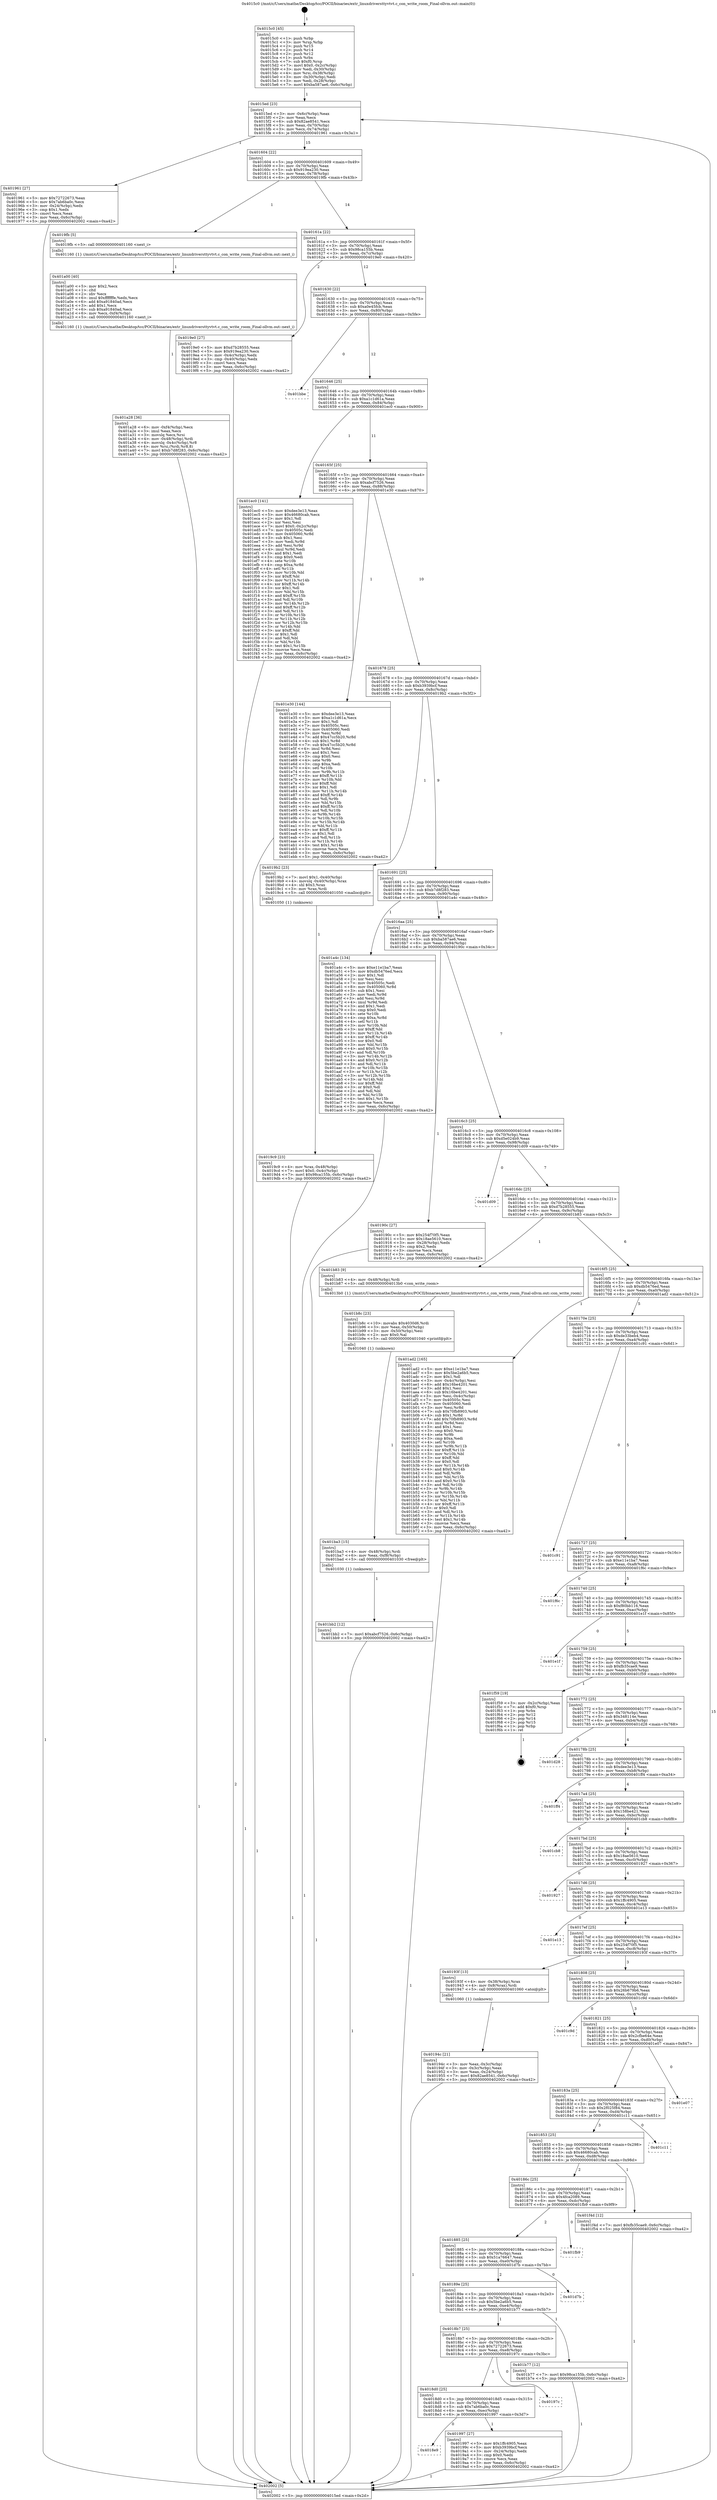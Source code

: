 digraph "0x4015c0" {
  label = "0x4015c0 (/mnt/c/Users/mathe/Desktop/tcc/POCII/binaries/extr_linuxdriversttyvtvt.c_con_write_room_Final-ollvm.out::main(0))"
  labelloc = "t"
  node[shape=record]

  Entry [label="",width=0.3,height=0.3,shape=circle,fillcolor=black,style=filled]
  "0x4015ed" [label="{
     0x4015ed [23]\l
     | [instrs]\l
     &nbsp;&nbsp;0x4015ed \<+3\>: mov -0x6c(%rbp),%eax\l
     &nbsp;&nbsp;0x4015f0 \<+2\>: mov %eax,%ecx\l
     &nbsp;&nbsp;0x4015f2 \<+6\>: sub $0x82ae8541,%ecx\l
     &nbsp;&nbsp;0x4015f8 \<+3\>: mov %eax,-0x70(%rbp)\l
     &nbsp;&nbsp;0x4015fb \<+3\>: mov %ecx,-0x74(%rbp)\l
     &nbsp;&nbsp;0x4015fe \<+6\>: je 0000000000401961 \<main+0x3a1\>\l
  }"]
  "0x401961" [label="{
     0x401961 [27]\l
     | [instrs]\l
     &nbsp;&nbsp;0x401961 \<+5\>: mov $0x72722673,%eax\l
     &nbsp;&nbsp;0x401966 \<+5\>: mov $0x7ab6ba0c,%ecx\l
     &nbsp;&nbsp;0x40196b \<+3\>: mov -0x24(%rbp),%edx\l
     &nbsp;&nbsp;0x40196e \<+3\>: cmp $0x1,%edx\l
     &nbsp;&nbsp;0x401971 \<+3\>: cmovl %ecx,%eax\l
     &nbsp;&nbsp;0x401974 \<+3\>: mov %eax,-0x6c(%rbp)\l
     &nbsp;&nbsp;0x401977 \<+5\>: jmp 0000000000402002 \<main+0xa42\>\l
  }"]
  "0x401604" [label="{
     0x401604 [22]\l
     | [instrs]\l
     &nbsp;&nbsp;0x401604 \<+5\>: jmp 0000000000401609 \<main+0x49\>\l
     &nbsp;&nbsp;0x401609 \<+3\>: mov -0x70(%rbp),%eax\l
     &nbsp;&nbsp;0x40160c \<+5\>: sub $0x919ea230,%eax\l
     &nbsp;&nbsp;0x401611 \<+3\>: mov %eax,-0x78(%rbp)\l
     &nbsp;&nbsp;0x401614 \<+6\>: je 00000000004019fb \<main+0x43b\>\l
  }"]
  Exit [label="",width=0.3,height=0.3,shape=circle,fillcolor=black,style=filled,peripheries=2]
  "0x4019fb" [label="{
     0x4019fb [5]\l
     | [instrs]\l
     &nbsp;&nbsp;0x4019fb \<+5\>: call 0000000000401160 \<next_i\>\l
     | [calls]\l
     &nbsp;&nbsp;0x401160 \{1\} (/mnt/c/Users/mathe/Desktop/tcc/POCII/binaries/extr_linuxdriversttyvtvt.c_con_write_room_Final-ollvm.out::next_i)\l
  }"]
  "0x40161a" [label="{
     0x40161a [22]\l
     | [instrs]\l
     &nbsp;&nbsp;0x40161a \<+5\>: jmp 000000000040161f \<main+0x5f\>\l
     &nbsp;&nbsp;0x40161f \<+3\>: mov -0x70(%rbp),%eax\l
     &nbsp;&nbsp;0x401622 \<+5\>: sub $0x98ca155b,%eax\l
     &nbsp;&nbsp;0x401627 \<+3\>: mov %eax,-0x7c(%rbp)\l
     &nbsp;&nbsp;0x40162a \<+6\>: je 00000000004019e0 \<main+0x420\>\l
  }"]
  "0x401bb2" [label="{
     0x401bb2 [12]\l
     | [instrs]\l
     &nbsp;&nbsp;0x401bb2 \<+7\>: movl $0xabcf7526,-0x6c(%rbp)\l
     &nbsp;&nbsp;0x401bb9 \<+5\>: jmp 0000000000402002 \<main+0xa42\>\l
  }"]
  "0x4019e0" [label="{
     0x4019e0 [27]\l
     | [instrs]\l
     &nbsp;&nbsp;0x4019e0 \<+5\>: mov $0xd7b28555,%eax\l
     &nbsp;&nbsp;0x4019e5 \<+5\>: mov $0x919ea230,%ecx\l
     &nbsp;&nbsp;0x4019ea \<+3\>: mov -0x4c(%rbp),%edx\l
     &nbsp;&nbsp;0x4019ed \<+3\>: cmp -0x40(%rbp),%edx\l
     &nbsp;&nbsp;0x4019f0 \<+3\>: cmovl %ecx,%eax\l
     &nbsp;&nbsp;0x4019f3 \<+3\>: mov %eax,-0x6c(%rbp)\l
     &nbsp;&nbsp;0x4019f6 \<+5\>: jmp 0000000000402002 \<main+0xa42\>\l
  }"]
  "0x401630" [label="{
     0x401630 [22]\l
     | [instrs]\l
     &nbsp;&nbsp;0x401630 \<+5\>: jmp 0000000000401635 \<main+0x75\>\l
     &nbsp;&nbsp;0x401635 \<+3\>: mov -0x70(%rbp),%eax\l
     &nbsp;&nbsp;0x401638 \<+5\>: sub $0xa0e45fcb,%eax\l
     &nbsp;&nbsp;0x40163d \<+3\>: mov %eax,-0x80(%rbp)\l
     &nbsp;&nbsp;0x401640 \<+6\>: je 0000000000401bbe \<main+0x5fe\>\l
  }"]
  "0x401ba3" [label="{
     0x401ba3 [15]\l
     | [instrs]\l
     &nbsp;&nbsp;0x401ba3 \<+4\>: mov -0x48(%rbp),%rdi\l
     &nbsp;&nbsp;0x401ba7 \<+6\>: mov %eax,-0xf8(%rbp)\l
     &nbsp;&nbsp;0x401bad \<+5\>: call 0000000000401030 \<free@plt\>\l
     | [calls]\l
     &nbsp;&nbsp;0x401030 \{1\} (unknown)\l
  }"]
  "0x401bbe" [label="{
     0x401bbe\l
  }", style=dashed]
  "0x401646" [label="{
     0x401646 [25]\l
     | [instrs]\l
     &nbsp;&nbsp;0x401646 \<+5\>: jmp 000000000040164b \<main+0x8b\>\l
     &nbsp;&nbsp;0x40164b \<+3\>: mov -0x70(%rbp),%eax\l
     &nbsp;&nbsp;0x40164e \<+5\>: sub $0xa1c1d61a,%eax\l
     &nbsp;&nbsp;0x401653 \<+6\>: mov %eax,-0x84(%rbp)\l
     &nbsp;&nbsp;0x401659 \<+6\>: je 0000000000401ec0 \<main+0x900\>\l
  }"]
  "0x401b8c" [label="{
     0x401b8c [23]\l
     | [instrs]\l
     &nbsp;&nbsp;0x401b8c \<+10\>: movabs $0x4030d6,%rdi\l
     &nbsp;&nbsp;0x401b96 \<+3\>: mov %eax,-0x50(%rbp)\l
     &nbsp;&nbsp;0x401b99 \<+3\>: mov -0x50(%rbp),%esi\l
     &nbsp;&nbsp;0x401b9c \<+2\>: mov $0x0,%al\l
     &nbsp;&nbsp;0x401b9e \<+5\>: call 0000000000401040 \<printf@plt\>\l
     | [calls]\l
     &nbsp;&nbsp;0x401040 \{1\} (unknown)\l
  }"]
  "0x401ec0" [label="{
     0x401ec0 [141]\l
     | [instrs]\l
     &nbsp;&nbsp;0x401ec0 \<+5\>: mov $0xdee3e13,%eax\l
     &nbsp;&nbsp;0x401ec5 \<+5\>: mov $0x46680cab,%ecx\l
     &nbsp;&nbsp;0x401eca \<+2\>: mov $0x1,%dl\l
     &nbsp;&nbsp;0x401ecc \<+2\>: xor %esi,%esi\l
     &nbsp;&nbsp;0x401ece \<+7\>: movl $0x0,-0x2c(%rbp)\l
     &nbsp;&nbsp;0x401ed5 \<+7\>: mov 0x40505c,%edi\l
     &nbsp;&nbsp;0x401edc \<+8\>: mov 0x405060,%r8d\l
     &nbsp;&nbsp;0x401ee4 \<+3\>: sub $0x1,%esi\l
     &nbsp;&nbsp;0x401ee7 \<+3\>: mov %edi,%r9d\l
     &nbsp;&nbsp;0x401eea \<+3\>: add %esi,%r9d\l
     &nbsp;&nbsp;0x401eed \<+4\>: imul %r9d,%edi\l
     &nbsp;&nbsp;0x401ef1 \<+3\>: and $0x1,%edi\l
     &nbsp;&nbsp;0x401ef4 \<+3\>: cmp $0x0,%edi\l
     &nbsp;&nbsp;0x401ef7 \<+4\>: sete %r10b\l
     &nbsp;&nbsp;0x401efb \<+4\>: cmp $0xa,%r8d\l
     &nbsp;&nbsp;0x401eff \<+4\>: setl %r11b\l
     &nbsp;&nbsp;0x401f03 \<+3\>: mov %r10b,%bl\l
     &nbsp;&nbsp;0x401f06 \<+3\>: xor $0xff,%bl\l
     &nbsp;&nbsp;0x401f09 \<+3\>: mov %r11b,%r14b\l
     &nbsp;&nbsp;0x401f0c \<+4\>: xor $0xff,%r14b\l
     &nbsp;&nbsp;0x401f10 \<+3\>: xor $0x1,%dl\l
     &nbsp;&nbsp;0x401f13 \<+3\>: mov %bl,%r15b\l
     &nbsp;&nbsp;0x401f16 \<+4\>: and $0xff,%r15b\l
     &nbsp;&nbsp;0x401f1a \<+3\>: and %dl,%r10b\l
     &nbsp;&nbsp;0x401f1d \<+3\>: mov %r14b,%r12b\l
     &nbsp;&nbsp;0x401f20 \<+4\>: and $0xff,%r12b\l
     &nbsp;&nbsp;0x401f24 \<+3\>: and %dl,%r11b\l
     &nbsp;&nbsp;0x401f27 \<+3\>: or %r10b,%r15b\l
     &nbsp;&nbsp;0x401f2a \<+3\>: or %r11b,%r12b\l
     &nbsp;&nbsp;0x401f2d \<+3\>: xor %r12b,%r15b\l
     &nbsp;&nbsp;0x401f30 \<+3\>: or %r14b,%bl\l
     &nbsp;&nbsp;0x401f33 \<+3\>: xor $0xff,%bl\l
     &nbsp;&nbsp;0x401f36 \<+3\>: or $0x1,%dl\l
     &nbsp;&nbsp;0x401f39 \<+2\>: and %dl,%bl\l
     &nbsp;&nbsp;0x401f3b \<+3\>: or %bl,%r15b\l
     &nbsp;&nbsp;0x401f3e \<+4\>: test $0x1,%r15b\l
     &nbsp;&nbsp;0x401f42 \<+3\>: cmovne %ecx,%eax\l
     &nbsp;&nbsp;0x401f45 \<+3\>: mov %eax,-0x6c(%rbp)\l
     &nbsp;&nbsp;0x401f48 \<+5\>: jmp 0000000000402002 \<main+0xa42\>\l
  }"]
  "0x40165f" [label="{
     0x40165f [25]\l
     | [instrs]\l
     &nbsp;&nbsp;0x40165f \<+5\>: jmp 0000000000401664 \<main+0xa4\>\l
     &nbsp;&nbsp;0x401664 \<+3\>: mov -0x70(%rbp),%eax\l
     &nbsp;&nbsp;0x401667 \<+5\>: sub $0xabcf7526,%eax\l
     &nbsp;&nbsp;0x40166c \<+6\>: mov %eax,-0x88(%rbp)\l
     &nbsp;&nbsp;0x401672 \<+6\>: je 0000000000401e30 \<main+0x870\>\l
  }"]
  "0x401a28" [label="{
     0x401a28 [36]\l
     | [instrs]\l
     &nbsp;&nbsp;0x401a28 \<+6\>: mov -0xf4(%rbp),%ecx\l
     &nbsp;&nbsp;0x401a2e \<+3\>: imul %eax,%ecx\l
     &nbsp;&nbsp;0x401a31 \<+3\>: movslq %ecx,%rsi\l
     &nbsp;&nbsp;0x401a34 \<+4\>: mov -0x48(%rbp),%rdi\l
     &nbsp;&nbsp;0x401a38 \<+4\>: movslq -0x4c(%rbp),%r8\l
     &nbsp;&nbsp;0x401a3c \<+4\>: mov %rsi,(%rdi,%r8,8)\l
     &nbsp;&nbsp;0x401a40 \<+7\>: movl $0xb7d8f283,-0x6c(%rbp)\l
     &nbsp;&nbsp;0x401a47 \<+5\>: jmp 0000000000402002 \<main+0xa42\>\l
  }"]
  "0x401e30" [label="{
     0x401e30 [144]\l
     | [instrs]\l
     &nbsp;&nbsp;0x401e30 \<+5\>: mov $0xdee3e13,%eax\l
     &nbsp;&nbsp;0x401e35 \<+5\>: mov $0xa1c1d61a,%ecx\l
     &nbsp;&nbsp;0x401e3a \<+2\>: mov $0x1,%dl\l
     &nbsp;&nbsp;0x401e3c \<+7\>: mov 0x40505c,%esi\l
     &nbsp;&nbsp;0x401e43 \<+7\>: mov 0x405060,%edi\l
     &nbsp;&nbsp;0x401e4a \<+3\>: mov %esi,%r8d\l
     &nbsp;&nbsp;0x401e4d \<+7\>: add $0x47cc5b20,%r8d\l
     &nbsp;&nbsp;0x401e54 \<+4\>: sub $0x1,%r8d\l
     &nbsp;&nbsp;0x401e58 \<+7\>: sub $0x47cc5b20,%r8d\l
     &nbsp;&nbsp;0x401e5f \<+4\>: imul %r8d,%esi\l
     &nbsp;&nbsp;0x401e63 \<+3\>: and $0x1,%esi\l
     &nbsp;&nbsp;0x401e66 \<+3\>: cmp $0x0,%esi\l
     &nbsp;&nbsp;0x401e69 \<+4\>: sete %r9b\l
     &nbsp;&nbsp;0x401e6d \<+3\>: cmp $0xa,%edi\l
     &nbsp;&nbsp;0x401e70 \<+4\>: setl %r10b\l
     &nbsp;&nbsp;0x401e74 \<+3\>: mov %r9b,%r11b\l
     &nbsp;&nbsp;0x401e77 \<+4\>: xor $0xff,%r11b\l
     &nbsp;&nbsp;0x401e7b \<+3\>: mov %r10b,%bl\l
     &nbsp;&nbsp;0x401e7e \<+3\>: xor $0xff,%bl\l
     &nbsp;&nbsp;0x401e81 \<+3\>: xor $0x1,%dl\l
     &nbsp;&nbsp;0x401e84 \<+3\>: mov %r11b,%r14b\l
     &nbsp;&nbsp;0x401e87 \<+4\>: and $0xff,%r14b\l
     &nbsp;&nbsp;0x401e8b \<+3\>: and %dl,%r9b\l
     &nbsp;&nbsp;0x401e8e \<+3\>: mov %bl,%r15b\l
     &nbsp;&nbsp;0x401e91 \<+4\>: and $0xff,%r15b\l
     &nbsp;&nbsp;0x401e95 \<+3\>: and %dl,%r10b\l
     &nbsp;&nbsp;0x401e98 \<+3\>: or %r9b,%r14b\l
     &nbsp;&nbsp;0x401e9b \<+3\>: or %r10b,%r15b\l
     &nbsp;&nbsp;0x401e9e \<+3\>: xor %r15b,%r14b\l
     &nbsp;&nbsp;0x401ea1 \<+3\>: or %bl,%r11b\l
     &nbsp;&nbsp;0x401ea4 \<+4\>: xor $0xff,%r11b\l
     &nbsp;&nbsp;0x401ea8 \<+3\>: or $0x1,%dl\l
     &nbsp;&nbsp;0x401eab \<+3\>: and %dl,%r11b\l
     &nbsp;&nbsp;0x401eae \<+3\>: or %r11b,%r14b\l
     &nbsp;&nbsp;0x401eb1 \<+4\>: test $0x1,%r14b\l
     &nbsp;&nbsp;0x401eb5 \<+3\>: cmovne %ecx,%eax\l
     &nbsp;&nbsp;0x401eb8 \<+3\>: mov %eax,-0x6c(%rbp)\l
     &nbsp;&nbsp;0x401ebb \<+5\>: jmp 0000000000402002 \<main+0xa42\>\l
  }"]
  "0x401678" [label="{
     0x401678 [25]\l
     | [instrs]\l
     &nbsp;&nbsp;0x401678 \<+5\>: jmp 000000000040167d \<main+0xbd\>\l
     &nbsp;&nbsp;0x40167d \<+3\>: mov -0x70(%rbp),%eax\l
     &nbsp;&nbsp;0x401680 \<+5\>: sub $0xb3939bcf,%eax\l
     &nbsp;&nbsp;0x401685 \<+6\>: mov %eax,-0x8c(%rbp)\l
     &nbsp;&nbsp;0x40168b \<+6\>: je 00000000004019b2 \<main+0x3f2\>\l
  }"]
  "0x401a00" [label="{
     0x401a00 [40]\l
     | [instrs]\l
     &nbsp;&nbsp;0x401a00 \<+5\>: mov $0x2,%ecx\l
     &nbsp;&nbsp;0x401a05 \<+1\>: cltd\l
     &nbsp;&nbsp;0x401a06 \<+2\>: idiv %ecx\l
     &nbsp;&nbsp;0x401a08 \<+6\>: imul $0xfffffffe,%edx,%ecx\l
     &nbsp;&nbsp;0x401a0e \<+6\>: add $0xa91840ad,%ecx\l
     &nbsp;&nbsp;0x401a14 \<+3\>: add $0x1,%ecx\l
     &nbsp;&nbsp;0x401a17 \<+6\>: sub $0xa91840ad,%ecx\l
     &nbsp;&nbsp;0x401a1d \<+6\>: mov %ecx,-0xf4(%rbp)\l
     &nbsp;&nbsp;0x401a23 \<+5\>: call 0000000000401160 \<next_i\>\l
     | [calls]\l
     &nbsp;&nbsp;0x401160 \{1\} (/mnt/c/Users/mathe/Desktop/tcc/POCII/binaries/extr_linuxdriversttyvtvt.c_con_write_room_Final-ollvm.out::next_i)\l
  }"]
  "0x4019b2" [label="{
     0x4019b2 [23]\l
     | [instrs]\l
     &nbsp;&nbsp;0x4019b2 \<+7\>: movl $0x1,-0x40(%rbp)\l
     &nbsp;&nbsp;0x4019b9 \<+4\>: movslq -0x40(%rbp),%rax\l
     &nbsp;&nbsp;0x4019bd \<+4\>: shl $0x3,%rax\l
     &nbsp;&nbsp;0x4019c1 \<+3\>: mov %rax,%rdi\l
     &nbsp;&nbsp;0x4019c4 \<+5\>: call 0000000000401050 \<malloc@plt\>\l
     | [calls]\l
     &nbsp;&nbsp;0x401050 \{1\} (unknown)\l
  }"]
  "0x401691" [label="{
     0x401691 [25]\l
     | [instrs]\l
     &nbsp;&nbsp;0x401691 \<+5\>: jmp 0000000000401696 \<main+0xd6\>\l
     &nbsp;&nbsp;0x401696 \<+3\>: mov -0x70(%rbp),%eax\l
     &nbsp;&nbsp;0x401699 \<+5\>: sub $0xb7d8f283,%eax\l
     &nbsp;&nbsp;0x40169e \<+6\>: mov %eax,-0x90(%rbp)\l
     &nbsp;&nbsp;0x4016a4 \<+6\>: je 0000000000401a4c \<main+0x48c\>\l
  }"]
  "0x4019c9" [label="{
     0x4019c9 [23]\l
     | [instrs]\l
     &nbsp;&nbsp;0x4019c9 \<+4\>: mov %rax,-0x48(%rbp)\l
     &nbsp;&nbsp;0x4019cd \<+7\>: movl $0x0,-0x4c(%rbp)\l
     &nbsp;&nbsp;0x4019d4 \<+7\>: movl $0x98ca155b,-0x6c(%rbp)\l
     &nbsp;&nbsp;0x4019db \<+5\>: jmp 0000000000402002 \<main+0xa42\>\l
  }"]
  "0x401a4c" [label="{
     0x401a4c [134]\l
     | [instrs]\l
     &nbsp;&nbsp;0x401a4c \<+5\>: mov $0xe11e1ba7,%eax\l
     &nbsp;&nbsp;0x401a51 \<+5\>: mov $0xdb5476ed,%ecx\l
     &nbsp;&nbsp;0x401a56 \<+2\>: mov $0x1,%dl\l
     &nbsp;&nbsp;0x401a58 \<+2\>: xor %esi,%esi\l
     &nbsp;&nbsp;0x401a5a \<+7\>: mov 0x40505c,%edi\l
     &nbsp;&nbsp;0x401a61 \<+8\>: mov 0x405060,%r8d\l
     &nbsp;&nbsp;0x401a69 \<+3\>: sub $0x1,%esi\l
     &nbsp;&nbsp;0x401a6c \<+3\>: mov %edi,%r9d\l
     &nbsp;&nbsp;0x401a6f \<+3\>: add %esi,%r9d\l
     &nbsp;&nbsp;0x401a72 \<+4\>: imul %r9d,%edi\l
     &nbsp;&nbsp;0x401a76 \<+3\>: and $0x1,%edi\l
     &nbsp;&nbsp;0x401a79 \<+3\>: cmp $0x0,%edi\l
     &nbsp;&nbsp;0x401a7c \<+4\>: sete %r10b\l
     &nbsp;&nbsp;0x401a80 \<+4\>: cmp $0xa,%r8d\l
     &nbsp;&nbsp;0x401a84 \<+4\>: setl %r11b\l
     &nbsp;&nbsp;0x401a88 \<+3\>: mov %r10b,%bl\l
     &nbsp;&nbsp;0x401a8b \<+3\>: xor $0xff,%bl\l
     &nbsp;&nbsp;0x401a8e \<+3\>: mov %r11b,%r14b\l
     &nbsp;&nbsp;0x401a91 \<+4\>: xor $0xff,%r14b\l
     &nbsp;&nbsp;0x401a95 \<+3\>: xor $0x0,%dl\l
     &nbsp;&nbsp;0x401a98 \<+3\>: mov %bl,%r15b\l
     &nbsp;&nbsp;0x401a9b \<+4\>: and $0x0,%r15b\l
     &nbsp;&nbsp;0x401a9f \<+3\>: and %dl,%r10b\l
     &nbsp;&nbsp;0x401aa2 \<+3\>: mov %r14b,%r12b\l
     &nbsp;&nbsp;0x401aa5 \<+4\>: and $0x0,%r12b\l
     &nbsp;&nbsp;0x401aa9 \<+3\>: and %dl,%r11b\l
     &nbsp;&nbsp;0x401aac \<+3\>: or %r10b,%r15b\l
     &nbsp;&nbsp;0x401aaf \<+3\>: or %r11b,%r12b\l
     &nbsp;&nbsp;0x401ab2 \<+3\>: xor %r12b,%r15b\l
     &nbsp;&nbsp;0x401ab5 \<+3\>: or %r14b,%bl\l
     &nbsp;&nbsp;0x401ab8 \<+3\>: xor $0xff,%bl\l
     &nbsp;&nbsp;0x401abb \<+3\>: or $0x0,%dl\l
     &nbsp;&nbsp;0x401abe \<+2\>: and %dl,%bl\l
     &nbsp;&nbsp;0x401ac0 \<+3\>: or %bl,%r15b\l
     &nbsp;&nbsp;0x401ac3 \<+4\>: test $0x1,%r15b\l
     &nbsp;&nbsp;0x401ac7 \<+3\>: cmovne %ecx,%eax\l
     &nbsp;&nbsp;0x401aca \<+3\>: mov %eax,-0x6c(%rbp)\l
     &nbsp;&nbsp;0x401acd \<+5\>: jmp 0000000000402002 \<main+0xa42\>\l
  }"]
  "0x4016aa" [label="{
     0x4016aa [25]\l
     | [instrs]\l
     &nbsp;&nbsp;0x4016aa \<+5\>: jmp 00000000004016af \<main+0xef\>\l
     &nbsp;&nbsp;0x4016af \<+3\>: mov -0x70(%rbp),%eax\l
     &nbsp;&nbsp;0x4016b2 \<+5\>: sub $0xba587ae6,%eax\l
     &nbsp;&nbsp;0x4016b7 \<+6\>: mov %eax,-0x94(%rbp)\l
     &nbsp;&nbsp;0x4016bd \<+6\>: je 000000000040190c \<main+0x34c\>\l
  }"]
  "0x4018e9" [label="{
     0x4018e9\l
  }", style=dashed]
  "0x40190c" [label="{
     0x40190c [27]\l
     | [instrs]\l
     &nbsp;&nbsp;0x40190c \<+5\>: mov $0x254f70f5,%eax\l
     &nbsp;&nbsp;0x401911 \<+5\>: mov $0x18ae5610,%ecx\l
     &nbsp;&nbsp;0x401916 \<+3\>: mov -0x28(%rbp),%edx\l
     &nbsp;&nbsp;0x401919 \<+3\>: cmp $0x2,%edx\l
     &nbsp;&nbsp;0x40191c \<+3\>: cmovne %ecx,%eax\l
     &nbsp;&nbsp;0x40191f \<+3\>: mov %eax,-0x6c(%rbp)\l
     &nbsp;&nbsp;0x401922 \<+5\>: jmp 0000000000402002 \<main+0xa42\>\l
  }"]
  "0x4016c3" [label="{
     0x4016c3 [25]\l
     | [instrs]\l
     &nbsp;&nbsp;0x4016c3 \<+5\>: jmp 00000000004016c8 \<main+0x108\>\l
     &nbsp;&nbsp;0x4016c8 \<+3\>: mov -0x70(%rbp),%eax\l
     &nbsp;&nbsp;0x4016cb \<+5\>: sub $0xd5e024b9,%eax\l
     &nbsp;&nbsp;0x4016d0 \<+6\>: mov %eax,-0x98(%rbp)\l
     &nbsp;&nbsp;0x4016d6 \<+6\>: je 0000000000401d09 \<main+0x749\>\l
  }"]
  "0x402002" [label="{
     0x402002 [5]\l
     | [instrs]\l
     &nbsp;&nbsp;0x402002 \<+5\>: jmp 00000000004015ed \<main+0x2d\>\l
  }"]
  "0x4015c0" [label="{
     0x4015c0 [45]\l
     | [instrs]\l
     &nbsp;&nbsp;0x4015c0 \<+1\>: push %rbp\l
     &nbsp;&nbsp;0x4015c1 \<+3\>: mov %rsp,%rbp\l
     &nbsp;&nbsp;0x4015c4 \<+2\>: push %r15\l
     &nbsp;&nbsp;0x4015c6 \<+2\>: push %r14\l
     &nbsp;&nbsp;0x4015c8 \<+2\>: push %r12\l
     &nbsp;&nbsp;0x4015ca \<+1\>: push %rbx\l
     &nbsp;&nbsp;0x4015cb \<+7\>: sub $0xf0,%rsp\l
     &nbsp;&nbsp;0x4015d2 \<+7\>: movl $0x0,-0x2c(%rbp)\l
     &nbsp;&nbsp;0x4015d9 \<+3\>: mov %edi,-0x30(%rbp)\l
     &nbsp;&nbsp;0x4015dc \<+4\>: mov %rsi,-0x38(%rbp)\l
     &nbsp;&nbsp;0x4015e0 \<+3\>: mov -0x30(%rbp),%edi\l
     &nbsp;&nbsp;0x4015e3 \<+3\>: mov %edi,-0x28(%rbp)\l
     &nbsp;&nbsp;0x4015e6 \<+7\>: movl $0xba587ae6,-0x6c(%rbp)\l
  }"]
  "0x401997" [label="{
     0x401997 [27]\l
     | [instrs]\l
     &nbsp;&nbsp;0x401997 \<+5\>: mov $0x1ffc4905,%eax\l
     &nbsp;&nbsp;0x40199c \<+5\>: mov $0xb3939bcf,%ecx\l
     &nbsp;&nbsp;0x4019a1 \<+3\>: mov -0x24(%rbp),%edx\l
     &nbsp;&nbsp;0x4019a4 \<+3\>: cmp $0x0,%edx\l
     &nbsp;&nbsp;0x4019a7 \<+3\>: cmove %ecx,%eax\l
     &nbsp;&nbsp;0x4019aa \<+3\>: mov %eax,-0x6c(%rbp)\l
     &nbsp;&nbsp;0x4019ad \<+5\>: jmp 0000000000402002 \<main+0xa42\>\l
  }"]
  "0x401d09" [label="{
     0x401d09\l
  }", style=dashed]
  "0x4016dc" [label="{
     0x4016dc [25]\l
     | [instrs]\l
     &nbsp;&nbsp;0x4016dc \<+5\>: jmp 00000000004016e1 \<main+0x121\>\l
     &nbsp;&nbsp;0x4016e1 \<+3\>: mov -0x70(%rbp),%eax\l
     &nbsp;&nbsp;0x4016e4 \<+5\>: sub $0xd7b28555,%eax\l
     &nbsp;&nbsp;0x4016e9 \<+6\>: mov %eax,-0x9c(%rbp)\l
     &nbsp;&nbsp;0x4016ef \<+6\>: je 0000000000401b83 \<main+0x5c3\>\l
  }"]
  "0x4018d0" [label="{
     0x4018d0 [25]\l
     | [instrs]\l
     &nbsp;&nbsp;0x4018d0 \<+5\>: jmp 00000000004018d5 \<main+0x315\>\l
     &nbsp;&nbsp;0x4018d5 \<+3\>: mov -0x70(%rbp),%eax\l
     &nbsp;&nbsp;0x4018d8 \<+5\>: sub $0x7ab6ba0c,%eax\l
     &nbsp;&nbsp;0x4018dd \<+6\>: mov %eax,-0xec(%rbp)\l
     &nbsp;&nbsp;0x4018e3 \<+6\>: je 0000000000401997 \<main+0x3d7\>\l
  }"]
  "0x401b83" [label="{
     0x401b83 [9]\l
     | [instrs]\l
     &nbsp;&nbsp;0x401b83 \<+4\>: mov -0x48(%rbp),%rdi\l
     &nbsp;&nbsp;0x401b87 \<+5\>: call 00000000004013b0 \<con_write_room\>\l
     | [calls]\l
     &nbsp;&nbsp;0x4013b0 \{1\} (/mnt/c/Users/mathe/Desktop/tcc/POCII/binaries/extr_linuxdriversttyvtvt.c_con_write_room_Final-ollvm.out::con_write_room)\l
  }"]
  "0x4016f5" [label="{
     0x4016f5 [25]\l
     | [instrs]\l
     &nbsp;&nbsp;0x4016f5 \<+5\>: jmp 00000000004016fa \<main+0x13a\>\l
     &nbsp;&nbsp;0x4016fa \<+3\>: mov -0x70(%rbp),%eax\l
     &nbsp;&nbsp;0x4016fd \<+5\>: sub $0xdb5476ed,%eax\l
     &nbsp;&nbsp;0x401702 \<+6\>: mov %eax,-0xa0(%rbp)\l
     &nbsp;&nbsp;0x401708 \<+6\>: je 0000000000401ad2 \<main+0x512\>\l
  }"]
  "0x40197c" [label="{
     0x40197c\l
  }", style=dashed]
  "0x401ad2" [label="{
     0x401ad2 [165]\l
     | [instrs]\l
     &nbsp;&nbsp;0x401ad2 \<+5\>: mov $0xe11e1ba7,%eax\l
     &nbsp;&nbsp;0x401ad7 \<+5\>: mov $0x5be2a6b5,%ecx\l
     &nbsp;&nbsp;0x401adc \<+2\>: mov $0x1,%dl\l
     &nbsp;&nbsp;0x401ade \<+3\>: mov -0x4c(%rbp),%esi\l
     &nbsp;&nbsp;0x401ae1 \<+6\>: add $0x16be4201,%esi\l
     &nbsp;&nbsp;0x401ae7 \<+3\>: add $0x1,%esi\l
     &nbsp;&nbsp;0x401aea \<+6\>: sub $0x16be4201,%esi\l
     &nbsp;&nbsp;0x401af0 \<+3\>: mov %esi,-0x4c(%rbp)\l
     &nbsp;&nbsp;0x401af3 \<+7\>: mov 0x40505c,%esi\l
     &nbsp;&nbsp;0x401afa \<+7\>: mov 0x405060,%edi\l
     &nbsp;&nbsp;0x401b01 \<+3\>: mov %esi,%r8d\l
     &nbsp;&nbsp;0x401b04 \<+7\>: sub $0x70fb8903,%r8d\l
     &nbsp;&nbsp;0x401b0b \<+4\>: sub $0x1,%r8d\l
     &nbsp;&nbsp;0x401b0f \<+7\>: add $0x70fb8903,%r8d\l
     &nbsp;&nbsp;0x401b16 \<+4\>: imul %r8d,%esi\l
     &nbsp;&nbsp;0x401b1a \<+3\>: and $0x1,%esi\l
     &nbsp;&nbsp;0x401b1d \<+3\>: cmp $0x0,%esi\l
     &nbsp;&nbsp;0x401b20 \<+4\>: sete %r9b\l
     &nbsp;&nbsp;0x401b24 \<+3\>: cmp $0xa,%edi\l
     &nbsp;&nbsp;0x401b27 \<+4\>: setl %r10b\l
     &nbsp;&nbsp;0x401b2b \<+3\>: mov %r9b,%r11b\l
     &nbsp;&nbsp;0x401b2e \<+4\>: xor $0xff,%r11b\l
     &nbsp;&nbsp;0x401b32 \<+3\>: mov %r10b,%bl\l
     &nbsp;&nbsp;0x401b35 \<+3\>: xor $0xff,%bl\l
     &nbsp;&nbsp;0x401b38 \<+3\>: xor $0x0,%dl\l
     &nbsp;&nbsp;0x401b3b \<+3\>: mov %r11b,%r14b\l
     &nbsp;&nbsp;0x401b3e \<+4\>: and $0x0,%r14b\l
     &nbsp;&nbsp;0x401b42 \<+3\>: and %dl,%r9b\l
     &nbsp;&nbsp;0x401b45 \<+3\>: mov %bl,%r15b\l
     &nbsp;&nbsp;0x401b48 \<+4\>: and $0x0,%r15b\l
     &nbsp;&nbsp;0x401b4c \<+3\>: and %dl,%r10b\l
     &nbsp;&nbsp;0x401b4f \<+3\>: or %r9b,%r14b\l
     &nbsp;&nbsp;0x401b52 \<+3\>: or %r10b,%r15b\l
     &nbsp;&nbsp;0x401b55 \<+3\>: xor %r15b,%r14b\l
     &nbsp;&nbsp;0x401b58 \<+3\>: or %bl,%r11b\l
     &nbsp;&nbsp;0x401b5b \<+4\>: xor $0xff,%r11b\l
     &nbsp;&nbsp;0x401b5f \<+3\>: or $0x0,%dl\l
     &nbsp;&nbsp;0x401b62 \<+3\>: and %dl,%r11b\l
     &nbsp;&nbsp;0x401b65 \<+3\>: or %r11b,%r14b\l
     &nbsp;&nbsp;0x401b68 \<+4\>: test $0x1,%r14b\l
     &nbsp;&nbsp;0x401b6c \<+3\>: cmovne %ecx,%eax\l
     &nbsp;&nbsp;0x401b6f \<+3\>: mov %eax,-0x6c(%rbp)\l
     &nbsp;&nbsp;0x401b72 \<+5\>: jmp 0000000000402002 \<main+0xa42\>\l
  }"]
  "0x40170e" [label="{
     0x40170e [25]\l
     | [instrs]\l
     &nbsp;&nbsp;0x40170e \<+5\>: jmp 0000000000401713 \<main+0x153\>\l
     &nbsp;&nbsp;0x401713 \<+3\>: mov -0x70(%rbp),%eax\l
     &nbsp;&nbsp;0x401716 \<+5\>: sub $0xde33beb4,%eax\l
     &nbsp;&nbsp;0x40171b \<+6\>: mov %eax,-0xa4(%rbp)\l
     &nbsp;&nbsp;0x401721 \<+6\>: je 0000000000401c91 \<main+0x6d1\>\l
  }"]
  "0x4018b7" [label="{
     0x4018b7 [25]\l
     | [instrs]\l
     &nbsp;&nbsp;0x4018b7 \<+5\>: jmp 00000000004018bc \<main+0x2fc\>\l
     &nbsp;&nbsp;0x4018bc \<+3\>: mov -0x70(%rbp),%eax\l
     &nbsp;&nbsp;0x4018bf \<+5\>: sub $0x72722673,%eax\l
     &nbsp;&nbsp;0x4018c4 \<+6\>: mov %eax,-0xe8(%rbp)\l
     &nbsp;&nbsp;0x4018ca \<+6\>: je 000000000040197c \<main+0x3bc\>\l
  }"]
  "0x401c91" [label="{
     0x401c91\l
  }", style=dashed]
  "0x401727" [label="{
     0x401727 [25]\l
     | [instrs]\l
     &nbsp;&nbsp;0x401727 \<+5\>: jmp 000000000040172c \<main+0x16c\>\l
     &nbsp;&nbsp;0x40172c \<+3\>: mov -0x70(%rbp),%eax\l
     &nbsp;&nbsp;0x40172f \<+5\>: sub $0xe11e1ba7,%eax\l
     &nbsp;&nbsp;0x401734 \<+6\>: mov %eax,-0xa8(%rbp)\l
     &nbsp;&nbsp;0x40173a \<+6\>: je 0000000000401f6c \<main+0x9ac\>\l
  }"]
  "0x401b77" [label="{
     0x401b77 [12]\l
     | [instrs]\l
     &nbsp;&nbsp;0x401b77 \<+7\>: movl $0x98ca155b,-0x6c(%rbp)\l
     &nbsp;&nbsp;0x401b7e \<+5\>: jmp 0000000000402002 \<main+0xa42\>\l
  }"]
  "0x401f6c" [label="{
     0x401f6c\l
  }", style=dashed]
  "0x401740" [label="{
     0x401740 [25]\l
     | [instrs]\l
     &nbsp;&nbsp;0x401740 \<+5\>: jmp 0000000000401745 \<main+0x185\>\l
     &nbsp;&nbsp;0x401745 \<+3\>: mov -0x70(%rbp),%eax\l
     &nbsp;&nbsp;0x401748 \<+5\>: sub $0xf80bb116,%eax\l
     &nbsp;&nbsp;0x40174d \<+6\>: mov %eax,-0xac(%rbp)\l
     &nbsp;&nbsp;0x401753 \<+6\>: je 0000000000401e1f \<main+0x85f\>\l
  }"]
  "0x40189e" [label="{
     0x40189e [25]\l
     | [instrs]\l
     &nbsp;&nbsp;0x40189e \<+5\>: jmp 00000000004018a3 \<main+0x2e3\>\l
     &nbsp;&nbsp;0x4018a3 \<+3\>: mov -0x70(%rbp),%eax\l
     &nbsp;&nbsp;0x4018a6 \<+5\>: sub $0x5be2a6b5,%eax\l
     &nbsp;&nbsp;0x4018ab \<+6\>: mov %eax,-0xe4(%rbp)\l
     &nbsp;&nbsp;0x4018b1 \<+6\>: je 0000000000401b77 \<main+0x5b7\>\l
  }"]
  "0x401e1f" [label="{
     0x401e1f\l
  }", style=dashed]
  "0x401759" [label="{
     0x401759 [25]\l
     | [instrs]\l
     &nbsp;&nbsp;0x401759 \<+5\>: jmp 000000000040175e \<main+0x19e\>\l
     &nbsp;&nbsp;0x40175e \<+3\>: mov -0x70(%rbp),%eax\l
     &nbsp;&nbsp;0x401761 \<+5\>: sub $0xfb35cae9,%eax\l
     &nbsp;&nbsp;0x401766 \<+6\>: mov %eax,-0xb0(%rbp)\l
     &nbsp;&nbsp;0x40176c \<+6\>: je 0000000000401f59 \<main+0x999\>\l
  }"]
  "0x401d7b" [label="{
     0x401d7b\l
  }", style=dashed]
  "0x401f59" [label="{
     0x401f59 [19]\l
     | [instrs]\l
     &nbsp;&nbsp;0x401f59 \<+3\>: mov -0x2c(%rbp),%eax\l
     &nbsp;&nbsp;0x401f5c \<+7\>: add $0xf0,%rsp\l
     &nbsp;&nbsp;0x401f63 \<+1\>: pop %rbx\l
     &nbsp;&nbsp;0x401f64 \<+2\>: pop %r12\l
     &nbsp;&nbsp;0x401f66 \<+2\>: pop %r14\l
     &nbsp;&nbsp;0x401f68 \<+2\>: pop %r15\l
     &nbsp;&nbsp;0x401f6a \<+1\>: pop %rbp\l
     &nbsp;&nbsp;0x401f6b \<+1\>: ret\l
  }"]
  "0x401772" [label="{
     0x401772 [25]\l
     | [instrs]\l
     &nbsp;&nbsp;0x401772 \<+5\>: jmp 0000000000401777 \<main+0x1b7\>\l
     &nbsp;&nbsp;0x401777 \<+3\>: mov -0x70(%rbp),%eax\l
     &nbsp;&nbsp;0x40177a \<+5\>: sub $0x348114e,%eax\l
     &nbsp;&nbsp;0x40177f \<+6\>: mov %eax,-0xb4(%rbp)\l
     &nbsp;&nbsp;0x401785 \<+6\>: je 0000000000401d28 \<main+0x768\>\l
  }"]
  "0x401885" [label="{
     0x401885 [25]\l
     | [instrs]\l
     &nbsp;&nbsp;0x401885 \<+5\>: jmp 000000000040188a \<main+0x2ca\>\l
     &nbsp;&nbsp;0x40188a \<+3\>: mov -0x70(%rbp),%eax\l
     &nbsp;&nbsp;0x40188d \<+5\>: sub $0x51a76647,%eax\l
     &nbsp;&nbsp;0x401892 \<+6\>: mov %eax,-0xe0(%rbp)\l
     &nbsp;&nbsp;0x401898 \<+6\>: je 0000000000401d7b \<main+0x7bb\>\l
  }"]
  "0x401d28" [label="{
     0x401d28\l
  }", style=dashed]
  "0x40178b" [label="{
     0x40178b [25]\l
     | [instrs]\l
     &nbsp;&nbsp;0x40178b \<+5\>: jmp 0000000000401790 \<main+0x1d0\>\l
     &nbsp;&nbsp;0x401790 \<+3\>: mov -0x70(%rbp),%eax\l
     &nbsp;&nbsp;0x401793 \<+5\>: sub $0xdee3e13,%eax\l
     &nbsp;&nbsp;0x401798 \<+6\>: mov %eax,-0xb8(%rbp)\l
     &nbsp;&nbsp;0x40179e \<+6\>: je 0000000000401ff4 \<main+0xa34\>\l
  }"]
  "0x401fb9" [label="{
     0x401fb9\l
  }", style=dashed]
  "0x401ff4" [label="{
     0x401ff4\l
  }", style=dashed]
  "0x4017a4" [label="{
     0x4017a4 [25]\l
     | [instrs]\l
     &nbsp;&nbsp;0x4017a4 \<+5\>: jmp 00000000004017a9 \<main+0x1e9\>\l
     &nbsp;&nbsp;0x4017a9 \<+3\>: mov -0x70(%rbp),%eax\l
     &nbsp;&nbsp;0x4017ac \<+5\>: sub $0x158be421,%eax\l
     &nbsp;&nbsp;0x4017b1 \<+6\>: mov %eax,-0xbc(%rbp)\l
     &nbsp;&nbsp;0x4017b7 \<+6\>: je 0000000000401cb8 \<main+0x6f8\>\l
  }"]
  "0x40186c" [label="{
     0x40186c [25]\l
     | [instrs]\l
     &nbsp;&nbsp;0x40186c \<+5\>: jmp 0000000000401871 \<main+0x2b1\>\l
     &nbsp;&nbsp;0x401871 \<+3\>: mov -0x70(%rbp),%eax\l
     &nbsp;&nbsp;0x401874 \<+5\>: sub $0x4fca2089,%eax\l
     &nbsp;&nbsp;0x401879 \<+6\>: mov %eax,-0xdc(%rbp)\l
     &nbsp;&nbsp;0x40187f \<+6\>: je 0000000000401fb9 \<main+0x9f9\>\l
  }"]
  "0x401cb8" [label="{
     0x401cb8\l
  }", style=dashed]
  "0x4017bd" [label="{
     0x4017bd [25]\l
     | [instrs]\l
     &nbsp;&nbsp;0x4017bd \<+5\>: jmp 00000000004017c2 \<main+0x202\>\l
     &nbsp;&nbsp;0x4017c2 \<+3\>: mov -0x70(%rbp),%eax\l
     &nbsp;&nbsp;0x4017c5 \<+5\>: sub $0x18ae5610,%eax\l
     &nbsp;&nbsp;0x4017ca \<+6\>: mov %eax,-0xc0(%rbp)\l
     &nbsp;&nbsp;0x4017d0 \<+6\>: je 0000000000401927 \<main+0x367\>\l
  }"]
  "0x401f4d" [label="{
     0x401f4d [12]\l
     | [instrs]\l
     &nbsp;&nbsp;0x401f4d \<+7\>: movl $0xfb35cae9,-0x6c(%rbp)\l
     &nbsp;&nbsp;0x401f54 \<+5\>: jmp 0000000000402002 \<main+0xa42\>\l
  }"]
  "0x401927" [label="{
     0x401927\l
  }", style=dashed]
  "0x4017d6" [label="{
     0x4017d6 [25]\l
     | [instrs]\l
     &nbsp;&nbsp;0x4017d6 \<+5\>: jmp 00000000004017db \<main+0x21b\>\l
     &nbsp;&nbsp;0x4017db \<+3\>: mov -0x70(%rbp),%eax\l
     &nbsp;&nbsp;0x4017de \<+5\>: sub $0x1ffc4905,%eax\l
     &nbsp;&nbsp;0x4017e3 \<+6\>: mov %eax,-0xc4(%rbp)\l
     &nbsp;&nbsp;0x4017e9 \<+6\>: je 0000000000401e13 \<main+0x853\>\l
  }"]
  "0x401853" [label="{
     0x401853 [25]\l
     | [instrs]\l
     &nbsp;&nbsp;0x401853 \<+5\>: jmp 0000000000401858 \<main+0x298\>\l
     &nbsp;&nbsp;0x401858 \<+3\>: mov -0x70(%rbp),%eax\l
     &nbsp;&nbsp;0x40185b \<+5\>: sub $0x46680cab,%eax\l
     &nbsp;&nbsp;0x401860 \<+6\>: mov %eax,-0xd8(%rbp)\l
     &nbsp;&nbsp;0x401866 \<+6\>: je 0000000000401f4d \<main+0x98d\>\l
  }"]
  "0x401e13" [label="{
     0x401e13\l
  }", style=dashed]
  "0x4017ef" [label="{
     0x4017ef [25]\l
     | [instrs]\l
     &nbsp;&nbsp;0x4017ef \<+5\>: jmp 00000000004017f4 \<main+0x234\>\l
     &nbsp;&nbsp;0x4017f4 \<+3\>: mov -0x70(%rbp),%eax\l
     &nbsp;&nbsp;0x4017f7 \<+5\>: sub $0x254f70f5,%eax\l
     &nbsp;&nbsp;0x4017fc \<+6\>: mov %eax,-0xc8(%rbp)\l
     &nbsp;&nbsp;0x401802 \<+6\>: je 000000000040193f \<main+0x37f\>\l
  }"]
  "0x401c11" [label="{
     0x401c11\l
  }", style=dashed]
  "0x40193f" [label="{
     0x40193f [13]\l
     | [instrs]\l
     &nbsp;&nbsp;0x40193f \<+4\>: mov -0x38(%rbp),%rax\l
     &nbsp;&nbsp;0x401943 \<+4\>: mov 0x8(%rax),%rdi\l
     &nbsp;&nbsp;0x401947 \<+5\>: call 0000000000401060 \<atoi@plt\>\l
     | [calls]\l
     &nbsp;&nbsp;0x401060 \{1\} (unknown)\l
  }"]
  "0x401808" [label="{
     0x401808 [25]\l
     | [instrs]\l
     &nbsp;&nbsp;0x401808 \<+5\>: jmp 000000000040180d \<main+0x24d\>\l
     &nbsp;&nbsp;0x40180d \<+3\>: mov -0x70(%rbp),%eax\l
     &nbsp;&nbsp;0x401810 \<+5\>: sub $0x26b679b6,%eax\l
     &nbsp;&nbsp;0x401815 \<+6\>: mov %eax,-0xcc(%rbp)\l
     &nbsp;&nbsp;0x40181b \<+6\>: je 0000000000401c9d \<main+0x6dd\>\l
  }"]
  "0x40194c" [label="{
     0x40194c [21]\l
     | [instrs]\l
     &nbsp;&nbsp;0x40194c \<+3\>: mov %eax,-0x3c(%rbp)\l
     &nbsp;&nbsp;0x40194f \<+3\>: mov -0x3c(%rbp),%eax\l
     &nbsp;&nbsp;0x401952 \<+3\>: mov %eax,-0x24(%rbp)\l
     &nbsp;&nbsp;0x401955 \<+7\>: movl $0x82ae8541,-0x6c(%rbp)\l
     &nbsp;&nbsp;0x40195c \<+5\>: jmp 0000000000402002 \<main+0xa42\>\l
  }"]
  "0x40183a" [label="{
     0x40183a [25]\l
     | [instrs]\l
     &nbsp;&nbsp;0x40183a \<+5\>: jmp 000000000040183f \<main+0x27f\>\l
     &nbsp;&nbsp;0x40183f \<+3\>: mov -0x70(%rbp),%eax\l
     &nbsp;&nbsp;0x401842 \<+5\>: sub $0x2f025f84,%eax\l
     &nbsp;&nbsp;0x401847 \<+6\>: mov %eax,-0xd4(%rbp)\l
     &nbsp;&nbsp;0x40184d \<+6\>: je 0000000000401c11 \<main+0x651\>\l
  }"]
  "0x401c9d" [label="{
     0x401c9d\l
  }", style=dashed]
  "0x401821" [label="{
     0x401821 [25]\l
     | [instrs]\l
     &nbsp;&nbsp;0x401821 \<+5\>: jmp 0000000000401826 \<main+0x266\>\l
     &nbsp;&nbsp;0x401826 \<+3\>: mov -0x70(%rbp),%eax\l
     &nbsp;&nbsp;0x401829 \<+5\>: sub $0x2cfbe64e,%eax\l
     &nbsp;&nbsp;0x40182e \<+6\>: mov %eax,-0xd0(%rbp)\l
     &nbsp;&nbsp;0x401834 \<+6\>: je 0000000000401e07 \<main+0x847\>\l
  }"]
  "0x401e07" [label="{
     0x401e07\l
  }", style=dashed]
  Entry -> "0x4015c0" [label=" 1"]
  "0x4015ed" -> "0x401961" [label=" 1"]
  "0x4015ed" -> "0x401604" [label=" 15"]
  "0x401f59" -> Exit [label=" 1"]
  "0x401604" -> "0x4019fb" [label=" 1"]
  "0x401604" -> "0x40161a" [label=" 14"]
  "0x401f4d" -> "0x402002" [label=" 1"]
  "0x40161a" -> "0x4019e0" [label=" 2"]
  "0x40161a" -> "0x401630" [label=" 12"]
  "0x401ec0" -> "0x402002" [label=" 1"]
  "0x401630" -> "0x401bbe" [label=" 0"]
  "0x401630" -> "0x401646" [label=" 12"]
  "0x401e30" -> "0x402002" [label=" 1"]
  "0x401646" -> "0x401ec0" [label=" 1"]
  "0x401646" -> "0x40165f" [label=" 11"]
  "0x401bb2" -> "0x402002" [label=" 1"]
  "0x40165f" -> "0x401e30" [label=" 1"]
  "0x40165f" -> "0x401678" [label=" 10"]
  "0x401ba3" -> "0x401bb2" [label=" 1"]
  "0x401678" -> "0x4019b2" [label=" 1"]
  "0x401678" -> "0x401691" [label=" 9"]
  "0x401b8c" -> "0x401ba3" [label=" 1"]
  "0x401691" -> "0x401a4c" [label=" 1"]
  "0x401691" -> "0x4016aa" [label=" 8"]
  "0x401b83" -> "0x401b8c" [label=" 1"]
  "0x4016aa" -> "0x40190c" [label=" 1"]
  "0x4016aa" -> "0x4016c3" [label=" 7"]
  "0x40190c" -> "0x402002" [label=" 1"]
  "0x4015c0" -> "0x4015ed" [label=" 1"]
  "0x402002" -> "0x4015ed" [label=" 15"]
  "0x401b77" -> "0x402002" [label=" 1"]
  "0x4016c3" -> "0x401d09" [label=" 0"]
  "0x4016c3" -> "0x4016dc" [label=" 7"]
  "0x401ad2" -> "0x402002" [label=" 1"]
  "0x4016dc" -> "0x401b83" [label=" 1"]
  "0x4016dc" -> "0x4016f5" [label=" 6"]
  "0x401a28" -> "0x402002" [label=" 1"]
  "0x4016f5" -> "0x401ad2" [label=" 1"]
  "0x4016f5" -> "0x40170e" [label=" 5"]
  "0x401a00" -> "0x401a28" [label=" 1"]
  "0x40170e" -> "0x401c91" [label=" 0"]
  "0x40170e" -> "0x401727" [label=" 5"]
  "0x4019e0" -> "0x402002" [label=" 2"]
  "0x401727" -> "0x401f6c" [label=" 0"]
  "0x401727" -> "0x401740" [label=" 5"]
  "0x4019c9" -> "0x402002" [label=" 1"]
  "0x401740" -> "0x401e1f" [label=" 0"]
  "0x401740" -> "0x401759" [label=" 5"]
  "0x401997" -> "0x402002" [label=" 1"]
  "0x401759" -> "0x401f59" [label=" 1"]
  "0x401759" -> "0x401772" [label=" 4"]
  "0x4018d0" -> "0x4018e9" [label=" 0"]
  "0x401772" -> "0x401d28" [label=" 0"]
  "0x401772" -> "0x40178b" [label=" 4"]
  "0x401a4c" -> "0x402002" [label=" 1"]
  "0x40178b" -> "0x401ff4" [label=" 0"]
  "0x40178b" -> "0x4017a4" [label=" 4"]
  "0x4018b7" -> "0x4018d0" [label=" 1"]
  "0x4017a4" -> "0x401cb8" [label=" 0"]
  "0x4017a4" -> "0x4017bd" [label=" 4"]
  "0x4019fb" -> "0x401a00" [label=" 1"]
  "0x4017bd" -> "0x401927" [label=" 0"]
  "0x4017bd" -> "0x4017d6" [label=" 4"]
  "0x40189e" -> "0x4018b7" [label=" 1"]
  "0x4017d6" -> "0x401e13" [label=" 0"]
  "0x4017d6" -> "0x4017ef" [label=" 4"]
  "0x4019b2" -> "0x4019c9" [label=" 1"]
  "0x4017ef" -> "0x40193f" [label=" 1"]
  "0x4017ef" -> "0x401808" [label=" 3"]
  "0x40193f" -> "0x40194c" [label=" 1"]
  "0x40194c" -> "0x402002" [label=" 1"]
  "0x401961" -> "0x402002" [label=" 1"]
  "0x401885" -> "0x40189e" [label=" 2"]
  "0x401808" -> "0x401c9d" [label=" 0"]
  "0x401808" -> "0x401821" [label=" 3"]
  "0x4018d0" -> "0x401997" [label=" 1"]
  "0x401821" -> "0x401e07" [label=" 0"]
  "0x401821" -> "0x40183a" [label=" 3"]
  "0x401885" -> "0x401d7b" [label=" 0"]
  "0x40183a" -> "0x401c11" [label=" 0"]
  "0x40183a" -> "0x401853" [label=" 3"]
  "0x40189e" -> "0x401b77" [label=" 1"]
  "0x401853" -> "0x401f4d" [label=" 1"]
  "0x401853" -> "0x40186c" [label=" 2"]
  "0x4018b7" -> "0x40197c" [label=" 0"]
  "0x40186c" -> "0x401fb9" [label=" 0"]
  "0x40186c" -> "0x401885" [label=" 2"]
}
